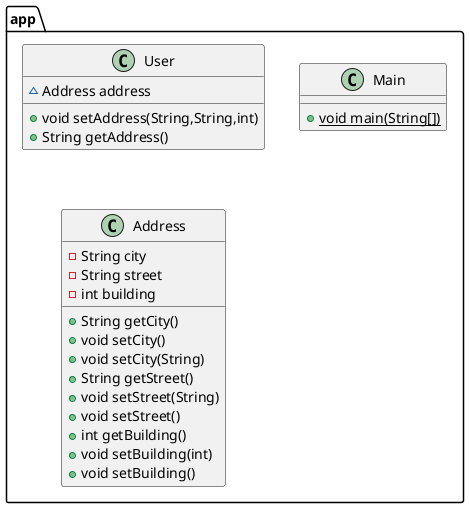 @startuml
class app.User {
~ Address address
+ void setAddress(String,String,int)
+ String getAddress()
}


class app.Main {
+ {static} void main(String[])
}

class app.Address {
- String city
- String street
- int building
+ String getCity()
+ void setCity()
+ void setCity(String)
+ String getStreet()
+ void setStreet(String)
+ void setStreet()
+ int getBuilding()
+ void setBuilding(int)
+ void setBuilding()
}


@enduml